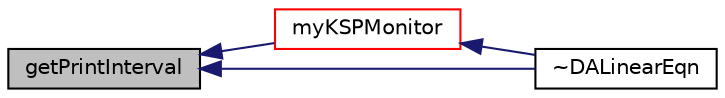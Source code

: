 digraph "getPrintInterval"
{
  bgcolor="transparent";
  edge [fontname="Helvetica",fontsize="10",labelfontname="Helvetica",labelfontsize="10"];
  node [fontname="Helvetica",fontsize="10",shape=record];
  rankdir="LR";
  Node46 [label="getPrintInterval",height=0.2,width=0.4,color="black", fillcolor="grey75", style="filled", fontcolor="black"];
  Node46 -> Node47 [dir="back",color="midnightblue",fontsize="10",style="solid",fontname="Helvetica"];
  Node47 [label="myKSPMonitor",height=0.2,width=0.4,color="red",URL="$classFoam_1_1DALinearEqn.html#a9130e830b837864a8cf17d517bf1b9c7",tooltip="ksp monitor function "];
  Node47 -> Node51 [dir="back",color="midnightblue",fontsize="10",style="solid",fontname="Helvetica"];
  Node51 [label="~DALinearEqn",height=0.2,width=0.4,color="black",URL="$classFoam_1_1DALinearEqn.html#a6d05df4f45d76502d1f4726e7d09f043",tooltip="Destructor. "];
  Node46 -> Node51 [dir="back",color="midnightblue",fontsize="10",style="solid",fontname="Helvetica"];
}
